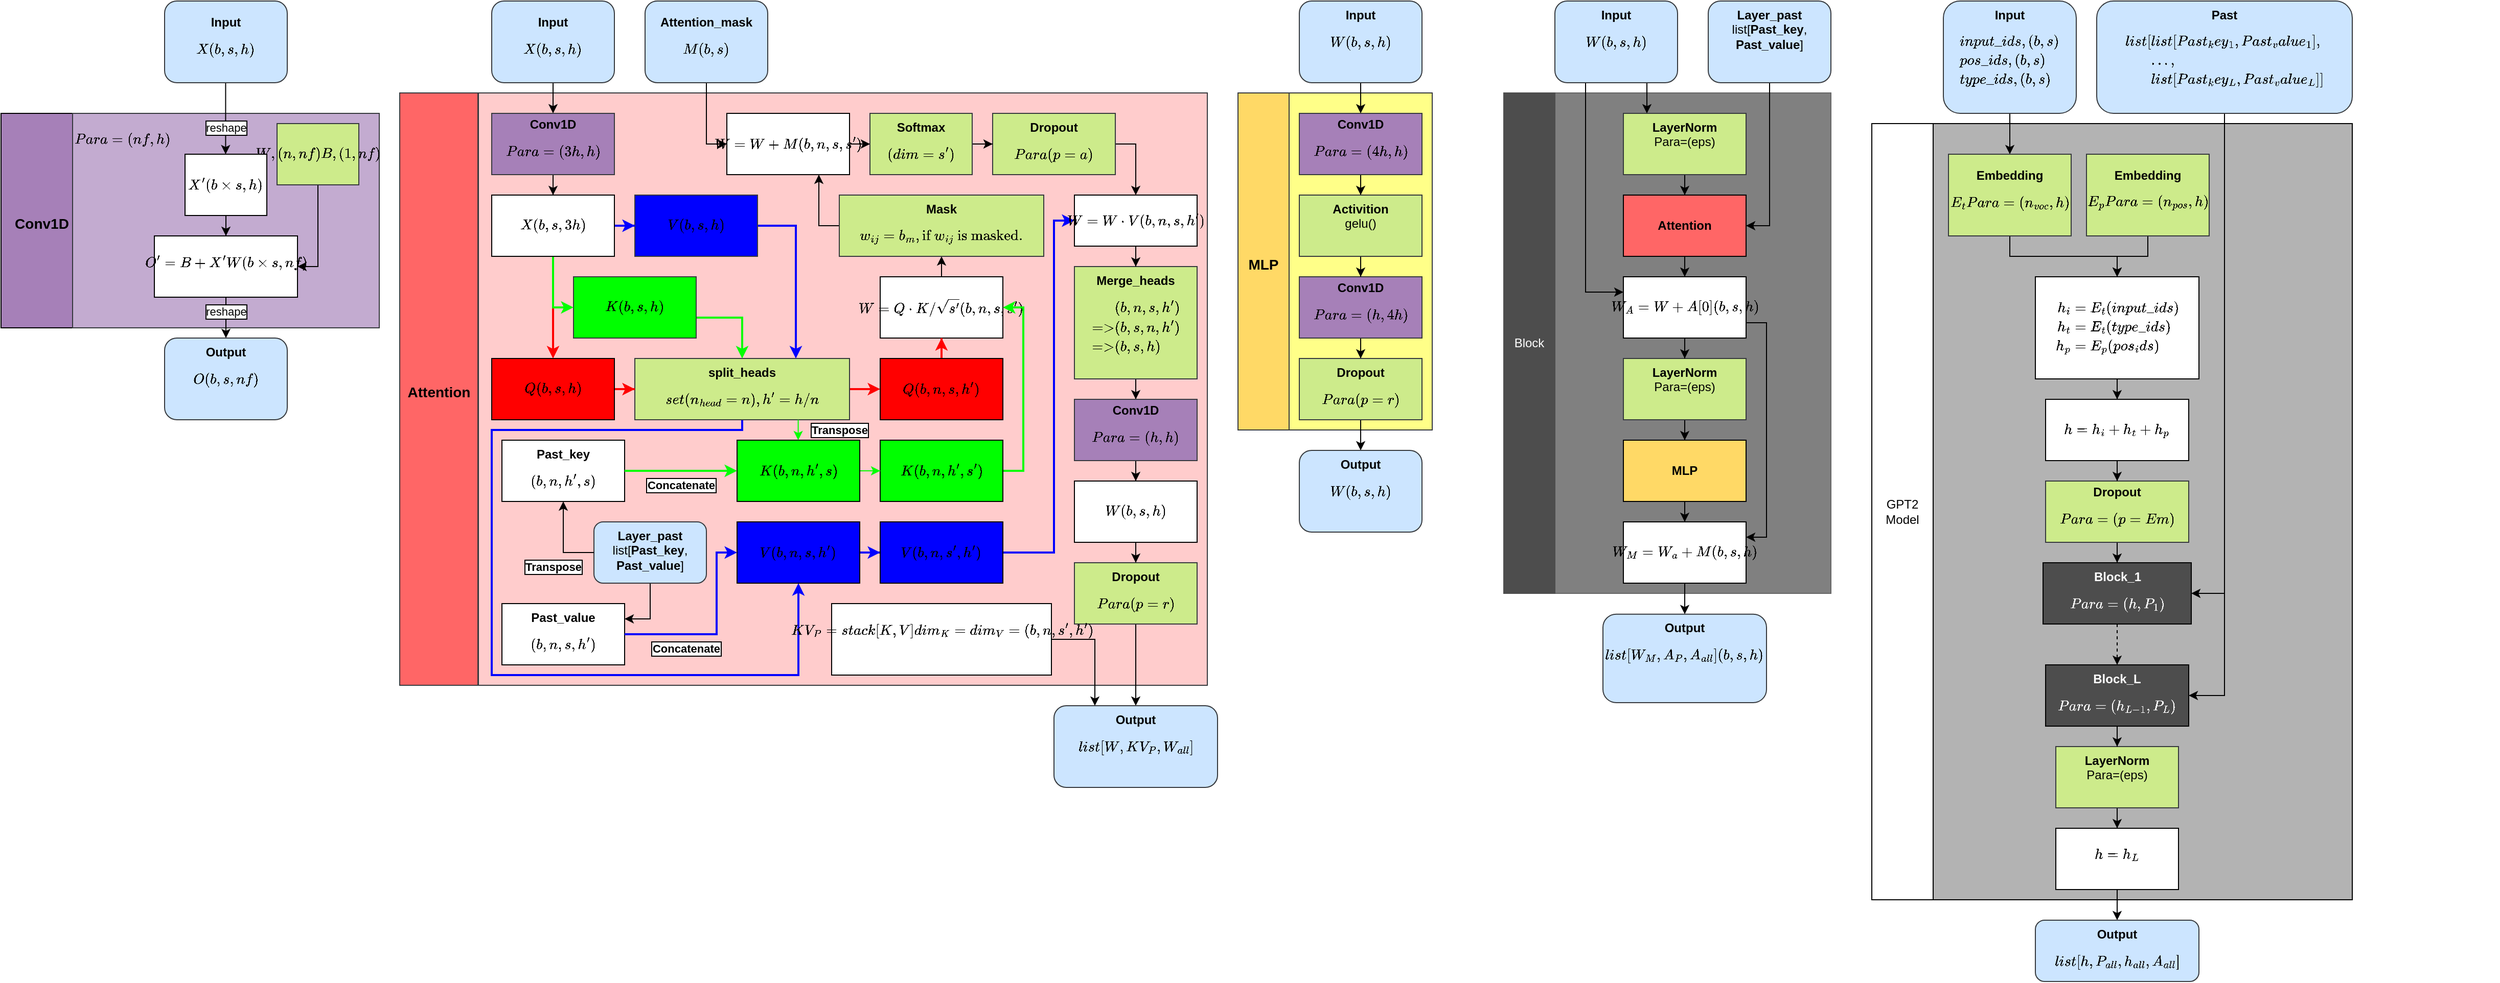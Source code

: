<mxfile version="13.6.10" type="github">
  <diagram id="C5RBs43oDa-KdzZeNtuy" name="Page-1">
    <mxGraphModel dx="3597" dy="1191" grid="1" gridSize="10" guides="1" tooltips="1" connect="1" arrows="1" fold="1" page="1" pageScale="1" pageWidth="827" pageHeight="1169" math="1" shadow="0">
      <root>
        <mxCell id="WIyWlLk6GJQsqaUBKTNV-0" />
        <mxCell id="WIyWlLk6GJQsqaUBKTNV-1" parent="WIyWlLk6GJQsqaUBKTNV-0" />
        <mxCell id="n5Jo3k3ETbCejkCGsoSq-12" value="" style="rounded=0;whiteSpace=wrap;html=1;strokeColor=#666666;fontColor=#333333;fillColor=#808080;" vertex="1" parent="WIyWlLk6GJQsqaUBKTNV-1">
          <mxGeometry x="640" y="90" width="270" height="490" as="geometry" />
        </mxCell>
        <mxCell id="n5Jo3k3ETbCejkCGsoSq-61" value="" style="rounded=0;whiteSpace=wrap;html=1;align=center;fillColor=#B3B3B3;" vertex="1" parent="WIyWlLk6GJQsqaUBKTNV-1">
          <mxGeometry x="1010" y="120" width="410" height="760" as="geometry" />
        </mxCell>
        <mxCell id="x2ymJ1Ol39CF1-NWirku-25" value="" style="rounded=0;whiteSpace=wrap;html=1;strokeColor=#36393d;strokeWidth=1;fillColor=#ffff88;fontSize=20;align=left;" parent="WIyWlLk6GJQsqaUBKTNV-1" vertex="1">
          <mxGeometry x="380" y="90" width="140" height="330" as="geometry" />
        </mxCell>
        <mxCell id="x2ymJ1Ol39CF1-NWirku-10" value="&lt;b&gt;&lt;font style=&quot;font-size: 14px&quot;&gt;Attention&lt;/font&gt;&lt;/b&gt;" style="rounded=0;whiteSpace=wrap;html=1;strokeColor=#36393d;fontSize=20;align=center;horizontal=1;fillColor=#FF6666;" parent="WIyWlLk6GJQsqaUBKTNV-1" vertex="1">
          <mxGeometry x="-490" y="90" width="76.5" height="580" as="geometry" />
        </mxCell>
        <mxCell id="x2ymJ1Ol39CF1-NWirku-8" value="&lt;font style=&quot;font-size: 14px&quot;&gt;&lt;b&gt;Conv1D&lt;/b&gt;&lt;/font&gt;" style="rounded=0;whiteSpace=wrap;html=1;fillColor=#A680B8;align=center;fontSize=20;verticalAlign=middle;" parent="WIyWlLk6GJQsqaUBKTNV-1" vertex="1">
          <mxGeometry x="-880" y="110" width="80" height="210" as="geometry" />
        </mxCell>
        <mxCell id="x2ymJ1Ol39CF1-NWirku-5" value="" style="rounded=0;whiteSpace=wrap;html=1;fillColor=#ffcccc;strokeColor=#36393d;" parent="WIyWlLk6GJQsqaUBKTNV-1" vertex="1">
          <mxGeometry x="-413" y="90" width="713" height="580" as="geometry" />
        </mxCell>
        <mxCell id="5BxzUbeMujvAWOUuop8R-0" value="&lt;font style=&quot;font-size: 12px&quot;&gt;$$Para=(nf, h)$$&lt;/font&gt;" style="rounded=0;whiteSpace=wrap;html=1;strokeColor=#36393d;align=left;verticalAlign=top;fillColor=#C3ABD0;" parent="WIyWlLk6GJQsqaUBKTNV-1" vertex="1">
          <mxGeometry x="-810" y="110" width="300" height="210" as="geometry" />
        </mxCell>
        <mxCell id="d6zdg5Zss90YRGik0xC2-115" style="edgeStyle=orthogonalEdgeStyle;rounded=0;orthogonalLoop=1;jettySize=auto;html=1;entryX=1;entryY=0.5;entryDx=0;entryDy=0;startArrow=none;startFill=0;strokeColor=#000000;" parent="WIyWlLk6GJQsqaUBKTNV-1" source="5BxzUbeMujvAWOUuop8R-1" target="5BxzUbeMujvAWOUuop8R-6" edge="1">
          <mxGeometry relative="1" as="geometry" />
        </mxCell>
        <mxCell id="5BxzUbeMujvAWOUuop8R-1" value="$$W,(n, nf)\\B,(1,nf)$$" style="rounded=0;whiteSpace=wrap;html=1;fillColor=#cdeb8b;strokeColor=#36393d;verticalAlign=middle;" parent="WIyWlLk6GJQsqaUBKTNV-1" vertex="1">
          <mxGeometry x="-610" y="120" width="80" height="60" as="geometry" />
        </mxCell>
        <mxCell id="5BxzUbeMujvAWOUuop8R-6" value="$$O&#39;=B+X&#39;W\\(b \times s,nf)$$" style="rounded=0;whiteSpace=wrap;html=1;verticalAlign=top;" parent="WIyWlLk6GJQsqaUBKTNV-1" vertex="1">
          <mxGeometry x="-730" y="230" width="140" height="60" as="geometry" />
        </mxCell>
        <mxCell id="5BxzUbeMujvAWOUuop8R-44" value="" style="endArrow=classic;html=1;exitX=0.5;exitY=1;exitDx=0;exitDy=0;entryX=0.5;entryY=0;entryDx=0;entryDy=0;edgeStyle=orthogonalEdgeStyle;verticalAlign=top;" parent="WIyWlLk6GJQsqaUBKTNV-1" edge="1">
          <mxGeometry relative="1" as="geometry">
            <mxPoint x="-660.29" y="70" as="sourcePoint" />
            <mxPoint x="-660.29" y="150" as="targetPoint" />
            <Array as="points">
              <mxPoint x="-660" y="70" />
            </Array>
          </mxGeometry>
        </mxCell>
        <mxCell id="5BxzUbeMujvAWOUuop8R-45" value="reshape" style="edgeLabel;resizable=0;html=1;align=center;verticalAlign=top;labelBorderColor=#000000;" parent="5BxzUbeMujvAWOUuop8R-44" connectable="0" vertex="1">
          <mxGeometry relative="1" as="geometry">
            <mxPoint x="0.29" as="offset" />
          </mxGeometry>
        </mxCell>
        <mxCell id="5BxzUbeMujvAWOUuop8R-49" value="&lt;b&gt;Output&lt;/b&gt;$$O\\(b,s,nf)$$" style="rounded=1;whiteSpace=wrap;html=1;shadow=0;glass=0;labelBackgroundColor=none;sketch=0;fillColor=#cce5ff;strokeColor=#36393d;verticalAlign=top;" parent="WIyWlLk6GJQsqaUBKTNV-1" vertex="1">
          <mxGeometry x="-720" y="330" width="120" height="80" as="geometry" />
        </mxCell>
        <mxCell id="5BxzUbeMujvAWOUuop8R-50" value="" style="endArrow=classic;html=1;exitX=0.5;exitY=1;exitDx=0;exitDy=0;entryX=0.5;entryY=0;entryDx=0;entryDy=0;verticalAlign=top;" parent="WIyWlLk6GJQsqaUBKTNV-1" source="5BxzUbeMujvAWOUuop8R-6" target="5BxzUbeMujvAWOUuop8R-49" edge="1">
          <mxGeometry relative="1" as="geometry">
            <mxPoint x="-780" y="220" as="sourcePoint" />
            <mxPoint x="-780" y="280" as="targetPoint" />
          </mxGeometry>
        </mxCell>
        <mxCell id="5BxzUbeMujvAWOUuop8R-51" value="reshape" style="edgeLabel;resizable=0;html=1;align=center;verticalAlign=top;labelBorderColor=#000000;" parent="5BxzUbeMujvAWOUuop8R-50" connectable="0" vertex="1">
          <mxGeometry relative="1" as="geometry">
            <mxPoint y="-20.29" as="offset" />
          </mxGeometry>
        </mxCell>
        <mxCell id="d6zdg5Zss90YRGik0xC2-114" value="" style="edgeStyle=orthogonalEdgeStyle;rounded=0;orthogonalLoop=1;jettySize=auto;html=1;startArrow=none;startFill=0;strokeColor=#000000;" parent="WIyWlLk6GJQsqaUBKTNV-1" source="5BxzUbeMujvAWOUuop8R-4" target="5BxzUbeMujvAWOUuop8R-6" edge="1">
          <mxGeometry relative="1" as="geometry" />
        </mxCell>
        <mxCell id="5BxzUbeMujvAWOUuop8R-4" value="$$X&#39;\\(b\times s,h)$$" style="rounded=0;whiteSpace=wrap;html=1;glass=0;shadow=0;sketch=0;verticalAlign=middle;" parent="WIyWlLk6GJQsqaUBKTNV-1" vertex="1">
          <mxGeometry x="-700" y="150" width="80" height="60" as="geometry" />
        </mxCell>
        <mxCell id="d6zdg5Zss90YRGik0xC2-104" value="" style="edgeStyle=orthogonalEdgeStyle;rounded=0;orthogonalLoop=1;jettySize=auto;html=1;startArrow=none;startFill=0;strokeColor=#000000;" parent="WIyWlLk6GJQsqaUBKTNV-1" source="7JXXCMrdwitXyQzOqRTU-0" target="d6zdg5Zss90YRGik0xC2-102" edge="1">
          <mxGeometry relative="1" as="geometry" />
        </mxCell>
        <mxCell id="7JXXCMrdwitXyQzOqRTU-0" value="&lt;div style=&quot;&quot;&gt;&lt;b&gt;Conv1D&lt;/b&gt;&lt;/div&gt;&lt;div style=&quot;&quot;&gt;$$Para=(3h,h)$$&lt;/div&gt;" style="rounded=0;whiteSpace=wrap;html=1;shadow=0;glass=0;labelBackgroundColor=none;sketch=0;align=center;verticalAlign=middle;strokeColor=#36393d;fillColor=#A680B8;" parent="WIyWlLk6GJQsqaUBKTNV-1" vertex="1">
          <mxGeometry x="-400" y="110" width="120" height="60" as="geometry" />
        </mxCell>
        <mxCell id="d6zdg5Zss90YRGik0xC2-108" value="" style="edgeStyle=orthogonalEdgeStyle;rounded=0;orthogonalLoop=1;jettySize=auto;html=1;startArrow=none;startFill=0;strokeColor=#000000;exitX=1;exitY=0.5;exitDx=0;exitDy=0;" parent="WIyWlLk6GJQsqaUBKTNV-1" source="7JXXCMrdwitXyQzOqRTU-2" target="7JXXCMrdwitXyQzOqRTU-67" edge="1">
          <mxGeometry relative="1" as="geometry" />
        </mxCell>
        <mxCell id="7JXXCMrdwitXyQzOqRTU-2" value="&lt;b&gt;Dropout&lt;/b&gt;&lt;br&gt;$$Para(p=a)$$" style="rounded=0;whiteSpace=wrap;html=1;shadow=0;glass=0;labelBackgroundColor=none;sketch=0;align=center;verticalAlign=top;strokeColor=#36393d;fillColor=#cdeb8b;" parent="WIyWlLk6GJQsqaUBKTNV-1" vertex="1">
          <mxGeometry x="90" y="110" width="120" height="60" as="geometry" />
        </mxCell>
        <mxCell id="d6zdg5Zss90YRGik0xC2-34" style="edgeStyle=orthogonalEdgeStyle;rounded=0;orthogonalLoop=1;jettySize=auto;html=1;entryX=0;entryY=0.5;entryDx=0;entryDy=0;strokeColor=#FF0000;strokeWidth=2;" parent="WIyWlLk6GJQsqaUBKTNV-1" source="7JXXCMrdwitXyQzOqRTU-4" target="7JXXCMrdwitXyQzOqRTU-52" edge="1">
          <mxGeometry relative="1" as="geometry" />
        </mxCell>
        <mxCell id="d6zdg5Zss90YRGik0xC2-56" style="edgeStyle=orthogonalEdgeStyle;rounded=0;orthogonalLoop=1;jettySize=auto;html=1;entryX=0.5;entryY=1;entryDx=0;entryDy=0;strokeColor=#0000FF;strokeWidth=2;" parent="WIyWlLk6GJQsqaUBKTNV-1" source="7JXXCMrdwitXyQzOqRTU-4" target="7JXXCMrdwitXyQzOqRTU-55" edge="1">
          <mxGeometry relative="1" as="geometry">
            <mxPoint x="-160" y="550" as="targetPoint" />
            <Array as="points">
              <mxPoint x="-155" y="420" />
              <mxPoint x="-400" y="420" />
              <mxPoint x="-400" y="660" />
              <mxPoint x="-100" y="660" />
            </Array>
          </mxGeometry>
        </mxCell>
        <mxCell id="7JXXCMrdwitXyQzOqRTU-4" value="&lt;b&gt;split_heads&lt;/b&gt;$$set(n_{head}=n),&lt;br&gt;h&#39; = h/n$$" style="rounded=0;whiteSpace=wrap;html=1;shadow=0;glass=0;labelBackgroundColor=none;sketch=0;align=center;verticalAlign=top;horizontal=1;strokeColor=#36393d;fillColor=#cdeb8b;" parent="WIyWlLk6GJQsqaUBKTNV-1" vertex="1">
          <mxGeometry x="-260" y="350" width="210" height="60" as="geometry" />
        </mxCell>
        <mxCell id="d6zdg5Zss90YRGik0xC2-94" value="" style="edgeStyle=orthogonalEdgeStyle;rounded=0;orthogonalLoop=1;jettySize=auto;html=1;strokeColor=#000000;" parent="WIyWlLk6GJQsqaUBKTNV-1" source="7JXXCMrdwitXyQzOqRTU-8" target="7JXXCMrdwitXyQzOqRTU-60" edge="1">
          <mxGeometry relative="1" as="geometry" />
        </mxCell>
        <mxCell id="7JXXCMrdwitXyQzOqRTU-8" value="&lt;b&gt;Merge_heads&lt;br&gt;&lt;/b&gt;$$\begin{split}&amp;amp;(b,n,s,h&#39;)\\=&amp;gt;&amp;amp;&lt;br&gt;(b,s,n,h&#39;)\\\textrm{=&amp;gt;}&amp;amp;&lt;br&gt;(b,s,h)\end{split}$$" style="rounded=0;whiteSpace=wrap;html=1;shadow=0;glass=0;labelBackgroundColor=none;sketch=0;align=center;verticalAlign=top;strokeColor=#36393d;fillColor=#cdeb8b;" parent="WIyWlLk6GJQsqaUBKTNV-1" vertex="1">
          <mxGeometry x="170" y="260" width="120" height="110" as="geometry" />
        </mxCell>
        <mxCell id="d6zdg5Zss90YRGik0xC2-38" value="" style="edgeStyle=orthogonalEdgeStyle;rounded=0;orthogonalLoop=1;jettySize=auto;html=1;" parent="WIyWlLk6GJQsqaUBKTNV-1" source="7JXXCMrdwitXyQzOqRTU-10" target="7JXXCMrdwitXyQzOqRTU-0" edge="1">
          <mxGeometry relative="1" as="geometry" />
        </mxCell>
        <mxCell id="7JXXCMrdwitXyQzOqRTU-10" value="&lt;b&gt;Input&lt;/b&gt; $$X\\(b, s, h)&lt;br&gt;$$" style="rounded=1;whiteSpace=wrap;html=1;labelBackgroundColor=none;strokeColor=#36393d;verticalAlign=middle;spacing=2;fillColor=#cce5ff;" parent="WIyWlLk6GJQsqaUBKTNV-1" vertex="1">
          <mxGeometry x="-400" width="120" height="80" as="geometry" />
        </mxCell>
        <mxCell id="d6zdg5Zss90YRGik0xC2-42" style="edgeStyle=orthogonalEdgeStyle;rounded=0;orthogonalLoop=1;jettySize=auto;html=1;entryX=0.5;entryY=0;entryDx=0;entryDy=0;strokeColor=#FF0000;strokeWidth=2;" parent="WIyWlLk6GJQsqaUBKTNV-1" target="7JXXCMrdwitXyQzOqRTU-14" edge="1">
          <mxGeometry relative="1" as="geometry">
            <mxPoint x="-340" y="250" as="sourcePoint" />
            <Array as="points">
              <mxPoint x="-340" y="320" />
              <mxPoint x="-340" y="320" />
            </Array>
          </mxGeometry>
        </mxCell>
        <mxCell id="d6zdg5Zss90YRGik0xC2-43" value="" style="edgeStyle=orthogonalEdgeStyle;rounded=0;orthogonalLoop=1;jettySize=auto;html=1;strokeColor=#FF0000;strokeWidth=2;" parent="WIyWlLk6GJQsqaUBKTNV-1" source="7JXXCMrdwitXyQzOqRTU-14" target="7JXXCMrdwitXyQzOqRTU-4" edge="1">
          <mxGeometry relative="1" as="geometry" />
        </mxCell>
        <mxCell id="7JXXCMrdwitXyQzOqRTU-14" value="$$Q\\(b,s,h)$$" style="rounded=0;whiteSpace=wrap;html=1;glass=0;shadow=0;sketch=0;verticalAlign=middle;fillColor=#FF0000;" parent="WIyWlLk6GJQsqaUBKTNV-1" vertex="1">
          <mxGeometry x="-400" y="350" width="120" height="60" as="geometry" />
        </mxCell>
        <mxCell id="d6zdg5Zss90YRGik0xC2-64" style="edgeStyle=orthogonalEdgeStyle;rounded=0;orthogonalLoop=1;jettySize=auto;html=1;entryX=1;entryY=0.25;entryDx=0;entryDy=0;strokeColor=#000000;" parent="WIyWlLk6GJQsqaUBKTNV-1" source="7JXXCMrdwitXyQzOqRTU-26" target="7JXXCMrdwitXyQzOqRTU-57" edge="1">
          <mxGeometry relative="1" as="geometry" />
        </mxCell>
        <mxCell id="7JXXCMrdwitXyQzOqRTU-26" value="&lt;b&gt;Layer_past&lt;/b&gt;&lt;br&gt;list[&lt;b&gt;Past_key&lt;/b&gt;,&lt;br&gt;&lt;b&gt;Past_value&lt;/b&gt;]" style="rounded=1;whiteSpace=wrap;html=1;shadow=0;glass=0;labelBackgroundColor=none;sketch=0;align=center;fillColor=#cce5ff;strokeColor=#36393d;verticalAlign=top;" parent="WIyWlLk6GJQsqaUBKTNV-1" vertex="1">
          <mxGeometry x="-300" y="510" width="110" height="60" as="geometry" />
        </mxCell>
        <mxCell id="7JXXCMrdwitXyQzOqRTU-28" value="&lt;b&gt;Past_key&lt;/b&gt;&lt;br&gt;$$(b,n,h&#39;,s)$$&lt;br&gt;&lt;b&gt;&lt;br&gt;&lt;/b&gt;" style="rounded=0;whiteSpace=wrap;html=1;glass=0;shadow=0;sketch=0;verticalAlign=top;" parent="WIyWlLk6GJQsqaUBKTNV-1" vertex="1">
          <mxGeometry x="-390" y="430" width="120" height="60" as="geometry" />
        </mxCell>
        <mxCell id="d6zdg5Zss90YRGik0xC2-107" value="" style="edgeStyle=orthogonalEdgeStyle;rounded=0;orthogonalLoop=1;jettySize=auto;html=1;startArrow=none;startFill=0;" parent="WIyWlLk6GJQsqaUBKTNV-1" source="7JXXCMrdwitXyQzOqRTU-46" target="7JXXCMrdwitXyQzOqRTU-61" edge="1">
          <mxGeometry relative="1" as="geometry">
            <Array as="points">
              <mxPoint x="40" y="260" />
              <mxPoint x="40" y="260" />
            </Array>
          </mxGeometry>
        </mxCell>
        <mxCell id="7JXXCMrdwitXyQzOqRTU-46" value="$$W=Q\cdot K/\sqrt{s&#39;}\\(b,n,s,s&#39;)$$" style="rounded=0;whiteSpace=wrap;html=1;shadow=0;glass=0;labelBackgroundColor=none;sketch=0;align=center;verticalAlign=middle;" parent="WIyWlLk6GJQsqaUBKTNV-1" vertex="1">
          <mxGeometry x="-20" y="270" width="120" height="60" as="geometry" />
        </mxCell>
        <mxCell id="7JXXCMrdwitXyQzOqRTU-49" style="edgeStyle=none;rounded=1;orthogonalLoop=1;jettySize=auto;html=1;exitX=0.5;exitY=1;exitDx=0;exitDy=0;verticalAlign=top;" parent="WIyWlLk6GJQsqaUBKTNV-1" source="7JXXCMrdwitXyQzOqRTU-0" target="7JXXCMrdwitXyQzOqRTU-0" edge="1">
          <mxGeometry relative="1" as="geometry" />
        </mxCell>
        <mxCell id="d6zdg5Zss90YRGik0xC2-46" style="edgeStyle=orthogonalEdgeStyle;rounded=0;orthogonalLoop=1;jettySize=auto;html=1;entryX=0.5;entryY=0;entryDx=0;entryDy=0;strokeColor=#00FF00;strokeWidth=2;" parent="WIyWlLk6GJQsqaUBKTNV-1" source="7JXXCMrdwitXyQzOqRTU-50" target="7JXXCMrdwitXyQzOqRTU-4" edge="1">
          <mxGeometry relative="1" as="geometry">
            <mxPoint x="-130" y="310" as="targetPoint" />
            <Array as="points">
              <mxPoint x="-155" y="310" />
            </Array>
          </mxGeometry>
        </mxCell>
        <mxCell id="7JXXCMrdwitXyQzOqRTU-50" value="$$K\\(b,s,h)$$" style="rounded=0;whiteSpace=wrap;html=1;glass=0;shadow=0;sketch=0;verticalAlign=middle;strokeColor=#36393d;fillColor=#00FF00;" parent="WIyWlLk6GJQsqaUBKTNV-1" vertex="1">
          <mxGeometry x="-320" y="270" width="120" height="60" as="geometry" />
        </mxCell>
        <mxCell id="d6zdg5Zss90YRGik0xC2-45" style="edgeStyle=orthogonalEdgeStyle;rounded=0;orthogonalLoop=1;jettySize=auto;html=1;startArrow=none;startFill=0;entryX=0.75;entryY=0;entryDx=0;entryDy=0;strokeColor=#0000FF;strokeWidth=2;" parent="WIyWlLk6GJQsqaUBKTNV-1" source="7JXXCMrdwitXyQzOqRTU-51" target="7JXXCMrdwitXyQzOqRTU-4" edge="1">
          <mxGeometry relative="1" as="geometry">
            <mxPoint x="-110" y="300" as="targetPoint" />
            <Array as="points">
              <mxPoint x="-102" y="220" />
            </Array>
          </mxGeometry>
        </mxCell>
        <mxCell id="7JXXCMrdwitXyQzOqRTU-51" value="$$V\\(b, s, h)$$" style="rounded=0;whiteSpace=wrap;html=1;glass=0;shadow=0;sketch=0;verticalAlign=middle;strokeColor=#36393d;fillColor=#0000FF;" parent="WIyWlLk6GJQsqaUBKTNV-1" vertex="1">
          <mxGeometry x="-260" y="190" width="120" height="60" as="geometry" />
        </mxCell>
        <mxCell id="d6zdg5Zss90YRGik0xC2-81" value="" style="edgeStyle=orthogonalEdgeStyle;rounded=0;orthogonalLoop=1;jettySize=auto;html=1;strokeColor=#FF0000;strokeWidth=2;" parent="WIyWlLk6GJQsqaUBKTNV-1" source="7JXXCMrdwitXyQzOqRTU-52" target="7JXXCMrdwitXyQzOqRTU-46" edge="1">
          <mxGeometry relative="1" as="geometry" />
        </mxCell>
        <mxCell id="7JXXCMrdwitXyQzOqRTU-52" value="$$Q\\(b,n, s,h&#39;)$$" style="rounded=0;whiteSpace=wrap;html=1;glass=0;shadow=0;sketch=0;verticalAlign=middle;fillColor=#FF0000;" parent="WIyWlLk6GJQsqaUBKTNV-1" vertex="1">
          <mxGeometry x="-20" y="350" width="120" height="60" as="geometry" />
        </mxCell>
        <mxCell id="d6zdg5Zss90YRGik0xC2-89" value="" style="edgeStyle=orthogonalEdgeStyle;rounded=0;orthogonalLoop=1;jettySize=auto;html=1;strokeColor=#0000FF;strokeWidth=2;" parent="WIyWlLk6GJQsqaUBKTNV-1" source="7JXXCMrdwitXyQzOqRTU-55" target="7JXXCMrdwitXyQzOqRTU-59" edge="1">
          <mxGeometry relative="1" as="geometry" />
        </mxCell>
        <mxCell id="7JXXCMrdwitXyQzOqRTU-55" value="$$V\\(b,n,s,h&#39;)$$" style="rounded=0;whiteSpace=wrap;html=1;glass=0;shadow=0;sketch=0;verticalAlign=middle;fillColor=#0000FF;" parent="WIyWlLk6GJQsqaUBKTNV-1" vertex="1">
          <mxGeometry x="-160" y="510" width="120" height="60" as="geometry" />
        </mxCell>
        <mxCell id="7JXXCMrdwitXyQzOqRTU-57" value="&lt;b&gt;Past_value&lt;/b&gt;&lt;br&gt;$$(b,n,s,h&#39;)$$&lt;br&gt;&lt;b&gt;&lt;br&gt;&lt;/b&gt;" style="rounded=0;whiteSpace=wrap;html=1;glass=0;shadow=0;sketch=0;verticalAlign=top;" parent="WIyWlLk6GJQsqaUBKTNV-1" vertex="1">
          <mxGeometry x="-390" y="590" width="120" height="60" as="geometry" />
        </mxCell>
        <mxCell id="d6zdg5Zss90YRGik0xC2-88" style="edgeStyle=orthogonalEdgeStyle;rounded=0;orthogonalLoop=1;jettySize=auto;html=1;exitX=1;exitY=0.5;exitDx=0;exitDy=0;entryX=1;entryY=0.5;entryDx=0;entryDy=0;strokeColor=#00FF00;strokeWidth=2;" parent="WIyWlLk6GJQsqaUBKTNV-1" source="7JXXCMrdwitXyQzOqRTU-58" target="7JXXCMrdwitXyQzOqRTU-46" edge="1">
          <mxGeometry relative="1" as="geometry">
            <Array as="points">
              <mxPoint x="120" y="460" />
              <mxPoint x="120" y="300" />
            </Array>
          </mxGeometry>
        </mxCell>
        <mxCell id="7JXXCMrdwitXyQzOqRTU-58" value="$$K\\(b,n, h&#39;,s&#39;)$$" style="rounded=0;whiteSpace=wrap;html=1;glass=0;shadow=0;sketch=0;verticalAlign=middle;fillColor=#00FF00;" parent="WIyWlLk6GJQsqaUBKTNV-1" vertex="1">
          <mxGeometry x="-20" y="430" width="120" height="60" as="geometry" />
        </mxCell>
        <mxCell id="d6zdg5Zss90YRGik0xC2-90" style="edgeStyle=orthogonalEdgeStyle;rounded=0;orthogonalLoop=1;jettySize=auto;html=1;exitX=1;exitY=0.5;exitDx=0;exitDy=0;entryX=0;entryY=0.5;entryDx=0;entryDy=0;strokeColor=#0000FF;strokeWidth=2;" parent="WIyWlLk6GJQsqaUBKTNV-1" source="7JXXCMrdwitXyQzOqRTU-59" target="7JXXCMrdwitXyQzOqRTU-67" edge="1">
          <mxGeometry relative="1" as="geometry">
            <Array as="points">
              <mxPoint x="150" y="540" />
              <mxPoint x="150" y="215" />
            </Array>
          </mxGeometry>
        </mxCell>
        <mxCell id="7JXXCMrdwitXyQzOqRTU-59" value="$$V\\&lt;br&gt;(b,n,s&#39;,h&#39;)$$" style="rounded=0;whiteSpace=wrap;html=1;glass=0;shadow=0;sketch=0;verticalAlign=middle;fillColor=#0000FF;" parent="WIyWlLk6GJQsqaUBKTNV-1" vertex="1">
          <mxGeometry x="-20" y="510" width="120" height="60" as="geometry" />
        </mxCell>
        <mxCell id="d6zdg5Zss90YRGik0xC2-95" value="" style="edgeStyle=orthogonalEdgeStyle;rounded=0;orthogonalLoop=1;jettySize=auto;html=1;strokeColor=#000000;" parent="WIyWlLk6GJQsqaUBKTNV-1" source="7JXXCMrdwitXyQzOqRTU-60" target="7JXXCMrdwitXyQzOqRTU-72" edge="1">
          <mxGeometry relative="1" as="geometry" />
        </mxCell>
        <mxCell id="7JXXCMrdwitXyQzOqRTU-60" value="&lt;b&gt;Conv1D&lt;/b&gt;$$Para=(h,h)$$" style="rounded=0;whiteSpace=wrap;html=1;shadow=0;glass=0;labelBackgroundColor=none;sketch=0;align=center;verticalAlign=middle;strokeColor=#36393d;fillColor=#A680B8;" parent="WIyWlLk6GJQsqaUBKTNV-1" vertex="1">
          <mxGeometry x="170" y="390" width="120" height="60" as="geometry" />
        </mxCell>
        <mxCell id="d6zdg5Zss90YRGik0xC2-77" style="edgeStyle=orthogonalEdgeStyle;rounded=0;orthogonalLoop=1;jettySize=auto;html=1;exitX=0;exitY=0.5;exitDx=0;exitDy=0;entryX=0.75;entryY=1;entryDx=0;entryDy=0;strokeColor=#000000;" parent="WIyWlLk6GJQsqaUBKTNV-1" source="7JXXCMrdwitXyQzOqRTU-61" target="7JXXCMrdwitXyQzOqRTU-63" edge="1">
          <mxGeometry relative="1" as="geometry">
            <Array as="points">
              <mxPoint x="-80" y="220" />
            </Array>
          </mxGeometry>
        </mxCell>
        <mxCell id="7JXXCMrdwitXyQzOqRTU-61" value="&lt;b&gt;Mask&lt;/b&gt;$$w_{ij}=b_m, \textrm{if}\&amp;nbsp; w_{ij}\textrm{&lt;br&gt;is masked.}$$" style="rounded=0;whiteSpace=wrap;html=1;shadow=0;glass=0;labelBackgroundColor=none;sketch=0;align=center;verticalAlign=top;strokeColor=#36393d;fillColor=#cdeb8b;" parent="WIyWlLk6GJQsqaUBKTNV-1" vertex="1">
          <mxGeometry x="-60" y="190" width="200" height="60" as="geometry" />
        </mxCell>
        <mxCell id="7JXXCMrdwitXyQzOqRTU-62" style="edgeStyle=none;rounded=1;orthogonalLoop=1;jettySize=auto;html=1;exitX=0.75;exitY=0;exitDx=0;exitDy=0;" parent="WIyWlLk6GJQsqaUBKTNV-1" source="7JXXCMrdwitXyQzOqRTU-58" target="7JXXCMrdwitXyQzOqRTU-58" edge="1">
          <mxGeometry relative="1" as="geometry" />
        </mxCell>
        <mxCell id="d6zdg5Zss90YRGik0xC2-83" style="edgeStyle=orthogonalEdgeStyle;rounded=0;orthogonalLoop=1;jettySize=auto;html=1;entryX=0;entryY=0.5;entryDx=0;entryDy=0;strokeColor=#000000;" parent="WIyWlLk6GJQsqaUBKTNV-1" source="7JXXCMrdwitXyQzOqRTU-63" target="7JXXCMrdwitXyQzOqRTU-66" edge="1">
          <mxGeometry relative="1" as="geometry" />
        </mxCell>
        <mxCell id="7JXXCMrdwitXyQzOqRTU-63" value="$$W=W+M&lt;br&gt;\\(b,n,s,s&#39;)$$" style="rounded=0;whiteSpace=wrap;html=1;shadow=0;glass=0;labelBackgroundColor=none;sketch=0;align=center;verticalAlign=middle;" parent="WIyWlLk6GJQsqaUBKTNV-1" vertex="1">
          <mxGeometry x="-170" y="110" width="120" height="60" as="geometry" />
        </mxCell>
        <mxCell id="d6zdg5Zss90YRGik0xC2-76" style="edgeStyle=orthogonalEdgeStyle;rounded=0;orthogonalLoop=1;jettySize=auto;html=1;entryX=0;entryY=0.5;entryDx=0;entryDy=0;strokeColor=#000000;" parent="WIyWlLk6GJQsqaUBKTNV-1" source="7JXXCMrdwitXyQzOqRTU-64" target="7JXXCMrdwitXyQzOqRTU-63" edge="1">
          <mxGeometry relative="1" as="geometry" />
        </mxCell>
        <mxCell id="7JXXCMrdwitXyQzOqRTU-64" value="&lt;b&gt;Attention_mask&lt;br&gt;&lt;/b&gt;$$M\\(b,s)$$" style="rounded=1;whiteSpace=wrap;html=1;shadow=0;glass=0;labelBackgroundColor=none;sketch=0;align=center;strokeColor=#36393d;verticalAlign=middle;fillColor=#cce5ff;" parent="WIyWlLk6GJQsqaUBKTNV-1" vertex="1">
          <mxGeometry x="-250" width="120" height="80" as="geometry" />
        </mxCell>
        <mxCell id="d6zdg5Zss90YRGik0xC2-91" value="" style="edgeStyle=orthogonalEdgeStyle;rounded=0;orthogonalLoop=1;jettySize=auto;html=1;strokeColor=#000000;" parent="WIyWlLk6GJQsqaUBKTNV-1" source="7JXXCMrdwitXyQzOqRTU-66" target="7JXXCMrdwitXyQzOqRTU-2" edge="1">
          <mxGeometry relative="1" as="geometry" />
        </mxCell>
        <mxCell id="7JXXCMrdwitXyQzOqRTU-66" value="&lt;b&gt;Softmax&lt;br&gt;&lt;/b&gt;$$(dim=s&#39;)$$" style="rounded=0;whiteSpace=wrap;html=1;shadow=0;glass=0;labelBackgroundColor=none;sketch=0;align=center;verticalAlign=top;strokeColor=#36393d;fillColor=#cdeb8b;" parent="WIyWlLk6GJQsqaUBKTNV-1" vertex="1">
          <mxGeometry x="-30" y="110" width="100" height="60" as="geometry" />
        </mxCell>
        <mxCell id="d6zdg5Zss90YRGik0xC2-111" value="" style="edgeStyle=orthogonalEdgeStyle;rounded=0;orthogonalLoop=1;jettySize=auto;html=1;startArrow=none;startFill=0;strokeColor=#000000;" parent="WIyWlLk6GJQsqaUBKTNV-1" source="7JXXCMrdwitXyQzOqRTU-67" target="7JXXCMrdwitXyQzOqRTU-8" edge="1">
          <mxGeometry relative="1" as="geometry" />
        </mxCell>
        <mxCell id="7JXXCMrdwitXyQzOqRTU-67" value="$$W=W\cdot V\\(b,n,s,h&#39;)$$" style="rounded=0;whiteSpace=wrap;html=1;shadow=0;glass=0;labelBackgroundColor=none;sketch=0;align=center;verticalAlign=middle;" parent="WIyWlLk6GJQsqaUBKTNV-1" vertex="1">
          <mxGeometry x="170" y="190" width="120" height="50" as="geometry" />
        </mxCell>
        <mxCell id="d6zdg5Zss90YRGik0xC2-96" value="" style="edgeStyle=orthogonalEdgeStyle;rounded=0;orthogonalLoop=1;jettySize=auto;html=1;strokeColor=#000000;" parent="WIyWlLk6GJQsqaUBKTNV-1" source="7JXXCMrdwitXyQzOqRTU-72" target="7JXXCMrdwitXyQzOqRTU-73" edge="1">
          <mxGeometry relative="1" as="geometry" />
        </mxCell>
        <mxCell id="7JXXCMrdwitXyQzOqRTU-72" value="$$W\\(b,s,h)$$" style="rounded=0;whiteSpace=wrap;html=1;shadow=0;glass=0;labelBackgroundColor=none;sketch=0;align=center;verticalAlign=middle;" parent="WIyWlLk6GJQsqaUBKTNV-1" vertex="1">
          <mxGeometry x="170" y="470" width="120" height="60" as="geometry" />
        </mxCell>
        <mxCell id="d6zdg5Zss90YRGik0xC2-97" value="" style="edgeStyle=orthogonalEdgeStyle;rounded=0;orthogonalLoop=1;jettySize=auto;html=1;strokeColor=#000000;" parent="WIyWlLk6GJQsqaUBKTNV-1" source="7JXXCMrdwitXyQzOqRTU-73" target="7JXXCMrdwitXyQzOqRTU-74" edge="1">
          <mxGeometry relative="1" as="geometry" />
        </mxCell>
        <mxCell id="7JXXCMrdwitXyQzOqRTU-73" value="&lt;b&gt;Dropout&lt;/b&gt;&lt;br&gt;$$Para(p=r)$$" style="rounded=0;whiteSpace=wrap;html=1;shadow=0;glass=0;labelBackgroundColor=none;sketch=0;align=center;verticalAlign=top;strokeColor=#36393d;fillColor=#cdeb8b;" parent="WIyWlLk6GJQsqaUBKTNV-1" vertex="1">
          <mxGeometry x="170" y="550" width="120" height="60" as="geometry" />
        </mxCell>
        <mxCell id="7JXXCMrdwitXyQzOqRTU-74" value="&lt;b&gt;Output&lt;/b&gt;&lt;br&gt;$$list[W,KV_P,W_{all}]$$" style="rounded=1;whiteSpace=wrap;html=1;shadow=0;glass=0;labelBackgroundColor=none;sketch=0;align=center;verticalAlign=top;strokeColor=#36393d;fillColor=#cce5ff;" parent="WIyWlLk6GJQsqaUBKTNV-1" vertex="1">
          <mxGeometry x="150" y="690" width="160" height="80" as="geometry" />
        </mxCell>
        <mxCell id="d6zdg5Zss90YRGik0xC2-98" style="edgeStyle=orthogonalEdgeStyle;rounded=0;orthogonalLoop=1;jettySize=auto;html=1;entryX=0.25;entryY=0;entryDx=0;entryDy=0;strokeColor=#000000;" parent="WIyWlLk6GJQsqaUBKTNV-1" source="7JXXCMrdwitXyQzOqRTU-76" target="7JXXCMrdwitXyQzOqRTU-74" edge="1">
          <mxGeometry relative="1" as="geometry">
            <Array as="points">
              <mxPoint x="190" y="625" />
            </Array>
          </mxGeometry>
        </mxCell>
        <mxCell id="7JXXCMrdwitXyQzOqRTU-76" value="$$KV_P=stack[K,V]\\&lt;br&gt;dim_K=dim_V=&lt;br&gt;(b,n,s&#39;,h&#39;)$$" style="rounded=0;whiteSpace=wrap;html=1;glass=0;shadow=0;sketch=0;verticalAlign=top;" parent="WIyWlLk6GJQsqaUBKTNV-1" vertex="1">
          <mxGeometry x="-67.5" y="590" width="215" height="70" as="geometry" />
        </mxCell>
        <mxCell id="d6zdg5Zss90YRGik0xC2-31" style="edgeStyle=orthogonalEdgeStyle;rounded=0;orthogonalLoop=1;jettySize=auto;html=1;entryX=0;entryY=0.5;entryDx=0;entryDy=0;strokeColor=#00FF00;" parent="WIyWlLk6GJQsqaUBKTNV-1" source="7JXXCMrdwitXyQzOqRTU-54" target="7JXXCMrdwitXyQzOqRTU-58" edge="1">
          <mxGeometry relative="1" as="geometry" />
        </mxCell>
        <mxCell id="7JXXCMrdwitXyQzOqRTU-54" value="$$K\\(b,n, h&#39;,s)$$" style="rounded=0;whiteSpace=wrap;html=1;glass=0;shadow=0;sketch=0;verticalAlign=middle;fillColor=#00FF00;" parent="WIyWlLk6GJQsqaUBKTNV-1" vertex="1">
          <mxGeometry x="-160" y="430" width="120" height="60" as="geometry" />
        </mxCell>
        <mxCell id="d6zdg5Zss90YRGik0xC2-26" value="" style="endArrow=classic;html=1;exitX=1;exitY=0.5;exitDx=0;exitDy=0;entryX=0;entryY=0.5;entryDx=0;entryDy=0;strokeWidth=2;strokeColor=#00FF00;" parent="WIyWlLk6GJQsqaUBKTNV-1" source="7JXXCMrdwitXyQzOqRTU-28" target="7JXXCMrdwitXyQzOqRTU-54" edge="1">
          <mxGeometry relative="1" as="geometry">
            <mxPoint x="-263" y="569.5" as="sourcePoint" />
            <mxPoint x="-183" y="570" as="targetPoint" />
          </mxGeometry>
        </mxCell>
        <mxCell id="d6zdg5Zss90YRGik0xC2-27" value="&lt;b&gt;Concatenate&lt;/b&gt;" style="edgeLabel;resizable=0;html=1;align=center;verticalAlign=top;labelBorderColor=#000000;" parent="d6zdg5Zss90YRGik0xC2-26" connectable="0" vertex="1">
          <mxGeometry relative="1" as="geometry" />
        </mxCell>
        <mxCell id="d6zdg5Zss90YRGik0xC2-29" value="" style="endArrow=classic;html=1;exitX=1;exitY=0.5;exitDx=0;exitDy=0;entryX=0;entryY=0.5;entryDx=0;entryDy=0;edgeStyle=orthogonalEdgeStyle;rounded=0;strokeColor=#0000FF;strokeWidth=2;" parent="WIyWlLk6GJQsqaUBKTNV-1" source="7JXXCMrdwitXyQzOqRTU-57" target="7JXXCMrdwitXyQzOqRTU-55" edge="1">
          <mxGeometry relative="1" as="geometry">
            <mxPoint x="-393" y="880" as="sourcePoint" />
            <mxPoint x="-253" y="880" as="targetPoint" />
            <Array as="points">
              <mxPoint x="-180" y="620" />
              <mxPoint x="-180" y="540" />
            </Array>
          </mxGeometry>
        </mxCell>
        <mxCell id="d6zdg5Zss90YRGik0xC2-30" value="&lt;b&gt;Concatenate&lt;/b&gt;" style="edgeLabel;resizable=0;html=1;align=center;verticalAlign=top;labelBorderColor=#000000;" parent="d6zdg5Zss90YRGik0xC2-29" connectable="0" vertex="1">
          <mxGeometry relative="1" as="geometry">
            <mxPoint x="-30.29" y="5.24" as="offset" />
          </mxGeometry>
        </mxCell>
        <mxCell id="d6zdg5Zss90YRGik0xC2-61" value="" style="endArrow=classic;html=1;exitX=0;exitY=0.5;exitDx=0;exitDy=0;edgeStyle=orthogonalEdgeStyle;rounded=0;entryX=0.5;entryY=1;entryDx=0;entryDy=0;" parent="WIyWlLk6GJQsqaUBKTNV-1" source="7JXXCMrdwitXyQzOqRTU-26" target="7JXXCMrdwitXyQzOqRTU-28" edge="1">
          <mxGeometry relative="1" as="geometry">
            <mxPoint x="-463" y="530" as="sourcePoint" />
            <mxPoint x="-380" y="500" as="targetPoint" />
            <Array as="points">
              <mxPoint x="-330" y="540" />
            </Array>
          </mxGeometry>
        </mxCell>
        <mxCell id="d6zdg5Zss90YRGik0xC2-62" value="&lt;b&gt;Transpose&lt;/b&gt;" style="edgeLabel;resizable=0;html=1;align=center;verticalAlign=top;labelBorderColor=#000000;labelPosition=center;verticalLabelPosition=top;" parent="d6zdg5Zss90YRGik0xC2-61" connectable="0" vertex="1">
          <mxGeometry relative="1" as="geometry">
            <mxPoint x="-10" y="10" as="offset" />
          </mxGeometry>
        </mxCell>
        <mxCell id="d6zdg5Zss90YRGik0xC2-99" value="" style="endArrow=classic;html=1;labelBorderColor=none;exitX=0.75;exitY=1;exitDx=0;exitDy=0;strokeColor=#00FF00;" parent="WIyWlLk6GJQsqaUBKTNV-1" edge="1">
          <mxGeometry relative="1" as="geometry">
            <mxPoint x="-100.2" y="410" as="sourcePoint" />
            <mxPoint x="-100.2" y="430" as="targetPoint" />
            <Array as="points" />
          </mxGeometry>
        </mxCell>
        <mxCell id="d6zdg5Zss90YRGik0xC2-100" value="&lt;b&gt;Transpose&lt;/b&gt;" style="edgeLabel;resizable=0;html=1;align=center;verticalAlign=middle;labelBorderColor=#000000;" parent="d6zdg5Zss90YRGik0xC2-99" connectable="0" vertex="1">
          <mxGeometry relative="1" as="geometry">
            <mxPoint x="40.2" y="-0.29" as="offset" />
          </mxGeometry>
        </mxCell>
        <mxCell id="d6zdg5Zss90YRGik0xC2-105" value="" style="edgeStyle=orthogonalEdgeStyle;rounded=0;orthogonalLoop=1;jettySize=auto;html=1;startArrow=none;startFill=0;strokeColor=#0000FF;strokeWidth=2;" parent="WIyWlLk6GJQsqaUBKTNV-1" source="d6zdg5Zss90YRGik0xC2-102" target="7JXXCMrdwitXyQzOqRTU-51" edge="1">
          <mxGeometry relative="1" as="geometry" />
        </mxCell>
        <mxCell id="d6zdg5Zss90YRGik0xC2-106" style="edgeStyle=orthogonalEdgeStyle;rounded=0;orthogonalLoop=1;jettySize=auto;html=1;entryX=0;entryY=0.5;entryDx=0;entryDy=0;startArrow=none;startFill=0;strokeColor=#00FF00;strokeWidth=2;" parent="WIyWlLk6GJQsqaUBKTNV-1" source="d6zdg5Zss90YRGik0xC2-102" target="7JXXCMrdwitXyQzOqRTU-50" edge="1">
          <mxGeometry relative="1" as="geometry">
            <Array as="points">
              <mxPoint x="-340" y="300" />
            </Array>
          </mxGeometry>
        </mxCell>
        <mxCell id="d6zdg5Zss90YRGik0xC2-102" value="$$X\\(b, s,3h)$$" style="rounded=0;whiteSpace=wrap;html=1;glass=0;shadow=0;sketch=0;verticalAlign=middle;" parent="WIyWlLk6GJQsqaUBKTNV-1" vertex="1">
          <mxGeometry x="-400" y="190" width="120" height="60" as="geometry" />
        </mxCell>
        <mxCell id="d6zdg5Zss90YRGik0xC2-112" value="&lt;b&gt;Input&lt;/b&gt; $$X\\(b, s, h)&lt;br&gt;$$" style="rounded=1;whiteSpace=wrap;html=1;labelBackgroundColor=none;fillColor=#cce5ff;verticalAlign=middle;spacing=2;strokeColor=#36393d;" parent="WIyWlLk6GJQsqaUBKTNV-1" vertex="1">
          <mxGeometry x="-720" width="120" height="80" as="geometry" />
        </mxCell>
        <mxCell id="x2ymJ1Ol39CF1-NWirku-21" value="" style="edgeStyle=orthogonalEdgeStyle;rounded=0;orthogonalLoop=1;jettySize=auto;html=1;strokeColor=#000000;strokeWidth=1;fontSize=20;fontColor=#000000;" parent="WIyWlLk6GJQsqaUBKTNV-1" source="x2ymJ1Ol39CF1-NWirku-13" target="x2ymJ1Ol39CF1-NWirku-15" edge="1">
          <mxGeometry relative="1" as="geometry" />
        </mxCell>
        <mxCell id="x2ymJ1Ol39CF1-NWirku-13" value="&lt;div&gt;&lt;b&gt;Conv1D&lt;/b&gt;&lt;/div&gt;&lt;div&gt;$$Para=(h,4h)$$&lt;/div&gt;" style="rounded=0;whiteSpace=wrap;html=1;shadow=0;glass=0;labelBackgroundColor=none;sketch=0;align=center;verticalAlign=middle;strokeColor=#36393d;fillColor=#A680B8;strokeWidth=1;" parent="WIyWlLk6GJQsqaUBKTNV-1" vertex="1">
          <mxGeometry x="390" y="270" width="120" height="60" as="geometry" />
        </mxCell>
        <mxCell id="x2ymJ1Ol39CF1-NWirku-19" value="" style="edgeStyle=orthogonalEdgeStyle;rounded=0;orthogonalLoop=1;jettySize=auto;html=1;strokeColor=#000000;strokeWidth=1;fontSize=20;fontColor=#000000;" parent="WIyWlLk6GJQsqaUBKTNV-1" source="x2ymJ1Ol39CF1-NWirku-14" target="x2ymJ1Ol39CF1-NWirku-16" edge="1">
          <mxGeometry relative="1" as="geometry" />
        </mxCell>
        <mxCell id="x2ymJ1Ol39CF1-NWirku-14" value="&lt;div&gt;&lt;b&gt;Conv1D&lt;/b&gt;&lt;/div&gt;&lt;div&gt;$$Para=(4h,h)$$&lt;/div&gt;" style="rounded=0;whiteSpace=wrap;html=1;shadow=0;glass=0;labelBackgroundColor=none;sketch=0;align=center;verticalAlign=middle;strokeColor=#36393d;fillColor=#A680B8;strokeWidth=1;" parent="WIyWlLk6GJQsqaUBKTNV-1" vertex="1">
          <mxGeometry x="390" y="110" width="120" height="60" as="geometry" />
        </mxCell>
        <mxCell id="x2ymJ1Ol39CF1-NWirku-23" value="" style="edgeStyle=orthogonalEdgeStyle;rounded=0;orthogonalLoop=1;jettySize=auto;html=1;strokeColor=#000000;strokeWidth=1;fontSize=20;fontColor=#000000;" parent="WIyWlLk6GJQsqaUBKTNV-1" source="x2ymJ1Ol39CF1-NWirku-15" target="x2ymJ1Ol39CF1-NWirku-22" edge="1">
          <mxGeometry relative="1" as="geometry" />
        </mxCell>
        <mxCell id="x2ymJ1Ol39CF1-NWirku-15" value="&lt;b&gt;Dropout&lt;/b&gt;&lt;br&gt;$$Para(p=r)$$" style="rounded=0;whiteSpace=wrap;html=1;shadow=0;glass=0;labelBackgroundColor=none;sketch=0;align=center;verticalAlign=top;strokeColor=#36393d;fillColor=#cdeb8b;strokeWidth=1;" parent="WIyWlLk6GJQsqaUBKTNV-1" vertex="1">
          <mxGeometry x="390" y="350" width="120" height="60" as="geometry" />
        </mxCell>
        <mxCell id="x2ymJ1Ol39CF1-NWirku-20" value="" style="edgeStyle=orthogonalEdgeStyle;rounded=0;orthogonalLoop=1;jettySize=auto;html=1;strokeColor=#000000;strokeWidth=1;fontSize=20;fontColor=#000000;" parent="WIyWlLk6GJQsqaUBKTNV-1" source="x2ymJ1Ol39CF1-NWirku-16" target="x2ymJ1Ol39CF1-NWirku-13" edge="1">
          <mxGeometry relative="1" as="geometry" />
        </mxCell>
        <mxCell id="x2ymJ1Ol39CF1-NWirku-16" value="&lt;b&gt;Activition&lt;/b&gt;&lt;br&gt;gelu()" style="rounded=0;whiteSpace=wrap;html=1;shadow=0;glass=0;labelBackgroundColor=none;sketch=0;align=center;verticalAlign=top;strokeColor=#36393d;fillColor=#cdeb8b;strokeWidth=1;" parent="WIyWlLk6GJQsqaUBKTNV-1" vertex="1">
          <mxGeometry x="390" y="190" width="120" height="60" as="geometry" />
        </mxCell>
        <mxCell id="x2ymJ1Ol39CF1-NWirku-18" value="" style="edgeStyle=orthogonalEdgeStyle;rounded=0;orthogonalLoop=1;jettySize=auto;html=1;strokeWidth=1;fontSize=20;fontColor=#000000;" parent="WIyWlLk6GJQsqaUBKTNV-1" source="x2ymJ1Ol39CF1-NWirku-17" target="x2ymJ1Ol39CF1-NWirku-14" edge="1">
          <mxGeometry relative="1" as="geometry" />
        </mxCell>
        <mxCell id="x2ymJ1Ol39CF1-NWirku-17" value="&lt;b&gt;Input&lt;/b&gt;&lt;br&gt;$$W\\(b,s,h)$$" style="rounded=1;whiteSpace=wrap;html=1;shadow=0;glass=0;labelBackgroundColor=none;sketch=0;align=center;verticalAlign=top;strokeColor=#36393d;fillColor=#cce5ff;" parent="WIyWlLk6GJQsqaUBKTNV-1" vertex="1">
          <mxGeometry x="390" width="120" height="80" as="geometry" />
        </mxCell>
        <mxCell id="x2ymJ1Ol39CF1-NWirku-22" value="&lt;b&gt;Output&lt;/b&gt;&lt;br&gt;$$W\\(b,s,h)$$" style="rounded=1;whiteSpace=wrap;html=1;shadow=0;glass=0;labelBackgroundColor=none;sketch=0;align=center;verticalAlign=top;strokeColor=#36393d;fillColor=#cce5ff;" parent="WIyWlLk6GJQsqaUBKTNV-1" vertex="1">
          <mxGeometry x="390" y="440" width="120" height="80" as="geometry" />
        </mxCell>
        <mxCell id="x2ymJ1Ol39CF1-NWirku-26" value="&lt;font style=&quot;font-size: 14px&quot;&gt;&lt;b&gt;MLP&lt;/b&gt;&lt;/font&gt;" style="rounded=0;whiteSpace=wrap;html=1;strokeColor=#36393d;strokeWidth=1;fontSize=20;align=center;fillColor=#FFD966;" parent="WIyWlLk6GJQsqaUBKTNV-1" vertex="1">
          <mxGeometry x="330" y="90" width="50" height="330" as="geometry" />
        </mxCell>
        <mxCell id="n5Jo3k3ETbCejkCGsoSq-6" value="" style="edgeStyle=orthogonalEdgeStyle;rounded=0;orthogonalLoop=1;jettySize=auto;html=1;" edge="1" parent="WIyWlLk6GJQsqaUBKTNV-1" source="n5Jo3k3ETbCejkCGsoSq-0" target="n5Jo3k3ETbCejkCGsoSq-3">
          <mxGeometry relative="1" as="geometry" />
        </mxCell>
        <mxCell id="n5Jo3k3ETbCejkCGsoSq-0" value="&lt;b&gt;LayerNorm&lt;/b&gt;&lt;br&gt;Para=(eps)" style="rounded=0;whiteSpace=wrap;html=1;shadow=0;glass=0;labelBackgroundColor=none;sketch=0;align=center;verticalAlign=top;strokeColor=#36393d;fillColor=#cdeb8b;strokeWidth=1;" vertex="1" parent="WIyWlLk6GJQsqaUBKTNV-1">
          <mxGeometry x="707" y="110" width="120" height="60" as="geometry" />
        </mxCell>
        <mxCell id="n5Jo3k3ETbCejkCGsoSq-24" value="" style="edgeStyle=orthogonalEdgeStyle;rounded=0;orthogonalLoop=1;jettySize=auto;html=1;" edge="1" parent="WIyWlLk6GJQsqaUBKTNV-1" source="n5Jo3k3ETbCejkCGsoSq-1" target="n5Jo3k3ETbCejkCGsoSq-2">
          <mxGeometry relative="1" as="geometry" />
        </mxCell>
        <mxCell id="n5Jo3k3ETbCejkCGsoSq-1" value="&lt;b&gt;LayerNorm&lt;/b&gt;&lt;br&gt;Para=(eps)" style="rounded=0;whiteSpace=wrap;html=1;shadow=0;glass=0;labelBackgroundColor=none;sketch=0;align=center;verticalAlign=top;strokeColor=#36393d;fillColor=#cdeb8b;strokeWidth=1;" vertex="1" parent="WIyWlLk6GJQsqaUBKTNV-1">
          <mxGeometry x="707" y="350" width="120" height="60" as="geometry" />
        </mxCell>
        <mxCell id="n5Jo3k3ETbCejkCGsoSq-25" value="" style="edgeStyle=orthogonalEdgeStyle;rounded=0;orthogonalLoop=1;jettySize=auto;html=1;" edge="1" parent="WIyWlLk6GJQsqaUBKTNV-1" source="n5Jo3k3ETbCejkCGsoSq-2" target="n5Jo3k3ETbCejkCGsoSq-15">
          <mxGeometry relative="1" as="geometry" />
        </mxCell>
        <mxCell id="n5Jo3k3ETbCejkCGsoSq-2" value="&lt;b&gt;MLP&lt;/b&gt;" style="rounded=0;whiteSpace=wrap;html=1;fillColor=#FFD966;" vertex="1" parent="WIyWlLk6GJQsqaUBKTNV-1">
          <mxGeometry x="707" y="430" width="120" height="60" as="geometry" />
        </mxCell>
        <mxCell id="n5Jo3k3ETbCejkCGsoSq-21" value="" style="edgeStyle=orthogonalEdgeStyle;rounded=0;orthogonalLoop=1;jettySize=auto;html=1;" edge="1" parent="WIyWlLk6GJQsqaUBKTNV-1" source="n5Jo3k3ETbCejkCGsoSq-3" target="n5Jo3k3ETbCejkCGsoSq-14">
          <mxGeometry relative="1" as="geometry" />
        </mxCell>
        <mxCell id="n5Jo3k3ETbCejkCGsoSq-3" value="&lt;b&gt;Attention&lt;/b&gt;" style="rounded=0;whiteSpace=wrap;html=1;fillColor=#FF6666;" vertex="1" parent="WIyWlLk6GJQsqaUBKTNV-1">
          <mxGeometry x="707" y="190" width="120" height="60" as="geometry" />
        </mxCell>
        <mxCell id="n5Jo3k3ETbCejkCGsoSq-7" value="" style="edgeStyle=orthogonalEdgeStyle;rounded=0;orthogonalLoop=1;jettySize=auto;html=1;exitX=0.75;exitY=1;exitDx=0;exitDy=0;" edge="1" parent="WIyWlLk6GJQsqaUBKTNV-1" source="n5Jo3k3ETbCejkCGsoSq-4" target="n5Jo3k3ETbCejkCGsoSq-0">
          <mxGeometry relative="1" as="geometry">
            <Array as="points">
              <mxPoint x="730" y="100" />
              <mxPoint x="730" y="100" />
            </Array>
          </mxGeometry>
        </mxCell>
        <mxCell id="n5Jo3k3ETbCejkCGsoSq-19" style="edgeStyle=orthogonalEdgeStyle;rounded=0;orthogonalLoop=1;jettySize=auto;html=1;exitX=0.25;exitY=1;exitDx=0;exitDy=0;entryX=0;entryY=0.25;entryDx=0;entryDy=0;" edge="1" parent="WIyWlLk6GJQsqaUBKTNV-1" source="n5Jo3k3ETbCejkCGsoSq-4" target="n5Jo3k3ETbCejkCGsoSq-14">
          <mxGeometry relative="1" as="geometry">
            <Array as="points">
              <mxPoint x="670" y="285" />
            </Array>
          </mxGeometry>
        </mxCell>
        <mxCell id="n5Jo3k3ETbCejkCGsoSq-4" value="&lt;b&gt;Input&lt;/b&gt;&lt;br&gt;$$W\\(b,s,h)$$" style="rounded=1;whiteSpace=wrap;html=1;shadow=0;glass=0;labelBackgroundColor=none;sketch=0;align=center;verticalAlign=top;strokeColor=#36393d;fillColor=#CCE5FF;" vertex="1" parent="WIyWlLk6GJQsqaUBKTNV-1">
          <mxGeometry x="640" width="120" height="80" as="geometry" />
        </mxCell>
        <mxCell id="n5Jo3k3ETbCejkCGsoSq-10" value="&lt;b&gt;Output&lt;/b&gt;&lt;br&gt;$$list[W_M,A_P,A_{all}]\\(b,s,h)$$" style="rounded=1;whiteSpace=wrap;html=1;shadow=0;glass=0;labelBackgroundColor=none;sketch=0;align=center;verticalAlign=top;strokeColor=#36393d;fillColor=#cce5ff;" vertex="1" parent="WIyWlLk6GJQsqaUBKTNV-1">
          <mxGeometry x="687" y="600.33" width="160" height="86.67" as="geometry" />
        </mxCell>
        <mxCell id="n5Jo3k3ETbCejkCGsoSq-13" value="&lt;font color=&quot;#ffffff&quot;&gt;Block&lt;/font&gt;" style="rounded=0;whiteSpace=wrap;html=1;strokeColor=#4D4D4D;fillColor=#4D4D4D;" vertex="1" parent="WIyWlLk6GJQsqaUBKTNV-1">
          <mxGeometry x="590" y="90" width="50" height="490" as="geometry" />
        </mxCell>
        <mxCell id="n5Jo3k3ETbCejkCGsoSq-22" style="edgeStyle=orthogonalEdgeStyle;rounded=0;orthogonalLoop=1;jettySize=auto;html=1;exitX=1;exitY=0.75;exitDx=0;exitDy=0;entryX=1;entryY=0.25;entryDx=0;entryDy=0;" edge="1" parent="WIyWlLk6GJQsqaUBKTNV-1" source="n5Jo3k3ETbCejkCGsoSq-14" target="n5Jo3k3ETbCejkCGsoSq-15">
          <mxGeometry relative="1" as="geometry" />
        </mxCell>
        <mxCell id="n5Jo3k3ETbCejkCGsoSq-23" value="" style="edgeStyle=orthogonalEdgeStyle;rounded=0;orthogonalLoop=1;jettySize=auto;html=1;" edge="1" parent="WIyWlLk6GJQsqaUBKTNV-1" source="n5Jo3k3ETbCejkCGsoSq-14" target="n5Jo3k3ETbCejkCGsoSq-1">
          <mxGeometry relative="1" as="geometry" />
        </mxCell>
        <mxCell id="n5Jo3k3ETbCejkCGsoSq-14" value="$$W_A=W+A[0]\\(b,s,h)$$" style="rounded=0;whiteSpace=wrap;html=1;" vertex="1" parent="WIyWlLk6GJQsqaUBKTNV-1">
          <mxGeometry x="707" y="270" width="120" height="60" as="geometry" />
        </mxCell>
        <mxCell id="n5Jo3k3ETbCejkCGsoSq-26" value="" style="edgeStyle=orthogonalEdgeStyle;rounded=0;orthogonalLoop=1;jettySize=auto;html=1;" edge="1" parent="WIyWlLk6GJQsqaUBKTNV-1" source="n5Jo3k3ETbCejkCGsoSq-15" target="n5Jo3k3ETbCejkCGsoSq-10">
          <mxGeometry relative="1" as="geometry" />
        </mxCell>
        <mxCell id="n5Jo3k3ETbCejkCGsoSq-15" value="$$W_M=W_a+M\\(b,s,h)$$" style="rounded=0;whiteSpace=wrap;html=1;" vertex="1" parent="WIyWlLk6GJQsqaUBKTNV-1">
          <mxGeometry x="707" y="510" width="120" height="60" as="geometry" />
        </mxCell>
        <mxCell id="n5Jo3k3ETbCejkCGsoSq-18" style="edgeStyle=orthogonalEdgeStyle;rounded=0;orthogonalLoop=1;jettySize=auto;html=1;entryX=1;entryY=0.5;entryDx=0;entryDy=0;exitX=0.5;exitY=1;exitDx=0;exitDy=0;" edge="1" parent="WIyWlLk6GJQsqaUBKTNV-1" source="n5Jo3k3ETbCejkCGsoSq-17" target="n5Jo3k3ETbCejkCGsoSq-3">
          <mxGeometry relative="1" as="geometry" />
        </mxCell>
        <mxCell id="n5Jo3k3ETbCejkCGsoSq-17" value="&lt;b&gt;Layer_past&lt;/b&gt;&lt;br&gt;list[&lt;b&gt;Past_key&lt;/b&gt;,&lt;br&gt;&lt;b&gt;Past_value&lt;/b&gt;]" style="rounded=1;whiteSpace=wrap;html=1;shadow=0;glass=0;labelBackgroundColor=none;sketch=0;align=center;strokeColor=#36393d;verticalAlign=top;fillColor=#cce5ff;" vertex="1" parent="WIyWlLk6GJQsqaUBKTNV-1">
          <mxGeometry x="790" width="120" height="80" as="geometry" />
        </mxCell>
        <mxCell id="n5Jo3k3ETbCejkCGsoSq-53" value="" style="edgeStyle=orthogonalEdgeStyle;rounded=0;orthogonalLoop=1;jettySize=auto;html=1;dashed=1;" edge="1" parent="WIyWlLk6GJQsqaUBKTNV-1" source="n5Jo3k3ETbCejkCGsoSq-27" target="n5Jo3k3ETbCejkCGsoSq-52">
          <mxGeometry relative="1" as="geometry" />
        </mxCell>
        <mxCell id="n5Jo3k3ETbCejkCGsoSq-27" value="&lt;b&gt;Block_1&lt;/b&gt;$$Para=(h,P_1)$$" style="rounded=0;whiteSpace=wrap;html=1;fillColor=#4D4D4D;fontColor=#FFFFFF;verticalAlign=top;" vertex="1" parent="WIyWlLk6GJQsqaUBKTNV-1">
          <mxGeometry x="1117.5" y="550" width="145" height="60" as="geometry" />
        </mxCell>
        <mxCell id="n5Jo3k3ETbCejkCGsoSq-36" style="edgeStyle=orthogonalEdgeStyle;rounded=0;orthogonalLoop=1;jettySize=auto;html=1;entryX=0.5;entryY=0;entryDx=0;entryDy=0;" edge="1" parent="WIyWlLk6GJQsqaUBKTNV-1" source="n5Jo3k3ETbCejkCGsoSq-31" target="n5Jo3k3ETbCejkCGsoSq-33">
          <mxGeometry relative="1" as="geometry" />
        </mxCell>
        <mxCell id="n5Jo3k3ETbCejkCGsoSq-31" value="&lt;b&gt;Input&lt;/b&gt;&lt;br&gt;$$\begin{split}&amp;amp;input\_ids,(b,s)\\&lt;br&gt;&amp;amp;pos\_ids,(b,s)\\&amp;amp;type\_ids,(b,s)&lt;br&gt;\end{split}$$" style="rounded=1;whiteSpace=wrap;html=1;shadow=0;glass=0;labelBackgroundColor=none;sketch=0;align=center;verticalAlign=top;strokeColor=#36393d;fillColor=#CCE5FF;" vertex="1" parent="WIyWlLk6GJQsqaUBKTNV-1">
          <mxGeometry x="1020" width="130" height="110" as="geometry" />
        </mxCell>
        <mxCell id="n5Jo3k3ETbCejkCGsoSq-44" value="" style="edgeStyle=orthogonalEdgeStyle;rounded=0;orthogonalLoop=1;jettySize=auto;html=1;" edge="1" parent="WIyWlLk6GJQsqaUBKTNV-1" source="n5Jo3k3ETbCejkCGsoSq-32" target="n5Jo3k3ETbCejkCGsoSq-27">
          <mxGeometry relative="1" as="geometry" />
        </mxCell>
        <mxCell id="n5Jo3k3ETbCejkCGsoSq-32" value="&lt;b&gt;Dropout&lt;/b&gt;&lt;br&gt;$$Para=(p=Em)$$" style="rounded=0;whiteSpace=wrap;html=1;fillColor=#cdeb8b;strokeColor=#36393d;" vertex="1" parent="WIyWlLk6GJQsqaUBKTNV-1">
          <mxGeometry x="1120" y="470" width="140" height="60" as="geometry" />
        </mxCell>
        <mxCell id="n5Jo3k3ETbCejkCGsoSq-39" style="edgeStyle=orthogonalEdgeStyle;rounded=0;orthogonalLoop=1;jettySize=auto;html=1;entryX=0.5;entryY=0;entryDx=0;entryDy=0;" edge="1" parent="WIyWlLk6GJQsqaUBKTNV-1" source="n5Jo3k3ETbCejkCGsoSq-33" target="n5Jo3k3ETbCejkCGsoSq-38">
          <mxGeometry relative="1" as="geometry" />
        </mxCell>
        <mxCell id="n5Jo3k3ETbCejkCGsoSq-33" value="&lt;b&gt;Embedding&lt;/b&gt;$$E_t\\Para=(n_{voc},h)$$" style="rounded=0;whiteSpace=wrap;html=1;verticalAlign=middle;fillColor=#cdeb8b;strokeColor=#36393d;" vertex="1" parent="WIyWlLk6GJQsqaUBKTNV-1">
          <mxGeometry x="1025" y="150" width="120" height="80" as="geometry" />
        </mxCell>
        <mxCell id="n5Jo3k3ETbCejkCGsoSq-40" style="edgeStyle=orthogonalEdgeStyle;rounded=0;orthogonalLoop=1;jettySize=auto;html=1;entryX=0.5;entryY=0;entryDx=0;entryDy=0;" edge="1" parent="WIyWlLk6GJQsqaUBKTNV-1" source="n5Jo3k3ETbCejkCGsoSq-34" target="n5Jo3k3ETbCejkCGsoSq-38">
          <mxGeometry relative="1" as="geometry" />
        </mxCell>
        <mxCell id="n5Jo3k3ETbCejkCGsoSq-34" value="&lt;b&gt;Embedding&lt;/b&gt;$$E_p\\Para=(n_{pos},h)$$" style="rounded=0;whiteSpace=wrap;html=1;fillColor=#cdeb8b;strokeColor=#36393d;" vertex="1" parent="WIyWlLk6GJQsqaUBKTNV-1">
          <mxGeometry x="1160" y="150" width="120" height="80" as="geometry" />
        </mxCell>
        <mxCell id="n5Jo3k3ETbCejkCGsoSq-58" value="" style="edgeStyle=orthogonalEdgeStyle;rounded=0;orthogonalLoop=1;jettySize=auto;html=1;" edge="1" parent="WIyWlLk6GJQsqaUBKTNV-1" source="n5Jo3k3ETbCejkCGsoSq-35" target="n5Jo3k3ETbCejkCGsoSq-57">
          <mxGeometry relative="1" as="geometry" />
        </mxCell>
        <mxCell id="n5Jo3k3ETbCejkCGsoSq-35" value="&lt;b&gt;LayerNorm&lt;/b&gt;&lt;br&gt;Para=(eps)" style="rounded=0;whiteSpace=wrap;html=1;shadow=0;glass=0;labelBackgroundColor=none;sketch=0;align=center;verticalAlign=top;strokeColor=#36393d;fillColor=#cdeb8b;strokeWidth=1;" vertex="1" parent="WIyWlLk6GJQsqaUBKTNV-1">
          <mxGeometry x="1130" y="730" width="120" height="60" as="geometry" />
        </mxCell>
        <mxCell id="n5Jo3k3ETbCejkCGsoSq-42" value="" style="edgeStyle=orthogonalEdgeStyle;rounded=0;orthogonalLoop=1;jettySize=auto;html=1;" edge="1" parent="WIyWlLk6GJQsqaUBKTNV-1" source="n5Jo3k3ETbCejkCGsoSq-38" target="n5Jo3k3ETbCejkCGsoSq-41">
          <mxGeometry relative="1" as="geometry" />
        </mxCell>
        <mxCell id="n5Jo3k3ETbCejkCGsoSq-38" value="$$\begin{split}h_i&amp;amp;=E_t(input\_ids)\\h_t&amp;amp;=E_t(type\_ids)\\h_p&amp;amp;=E_p(pos_ids)&lt;br&gt;\end{split}$$" style="rounded=0;whiteSpace=wrap;html=1;" vertex="1" parent="WIyWlLk6GJQsqaUBKTNV-1">
          <mxGeometry x="1110" y="270" width="160" height="100" as="geometry" />
        </mxCell>
        <mxCell id="n5Jo3k3ETbCejkCGsoSq-43" value="" style="edgeStyle=orthogonalEdgeStyle;rounded=0;orthogonalLoop=1;jettySize=auto;html=1;" edge="1" parent="WIyWlLk6GJQsqaUBKTNV-1" source="n5Jo3k3ETbCejkCGsoSq-41" target="n5Jo3k3ETbCejkCGsoSq-32">
          <mxGeometry relative="1" as="geometry" />
        </mxCell>
        <mxCell id="n5Jo3k3ETbCejkCGsoSq-41" value="$$h=h_i+h_t+h_p$$" style="whiteSpace=wrap;html=1;rounded=0;" vertex="1" parent="WIyWlLk6GJQsqaUBKTNV-1">
          <mxGeometry x="1120" y="390" width="140" height="60" as="geometry" />
        </mxCell>
        <mxCell id="n5Jo3k3ETbCejkCGsoSq-54" style="edgeStyle=orthogonalEdgeStyle;rounded=0;orthogonalLoop=1;jettySize=auto;html=1;entryX=1;entryY=0.5;entryDx=0;entryDy=0;exitX=0.5;exitY=1;exitDx=0;exitDy=0;" edge="1" parent="WIyWlLk6GJQsqaUBKTNV-1" source="n5Jo3k3ETbCejkCGsoSq-51" target="n5Jo3k3ETbCejkCGsoSq-27">
          <mxGeometry relative="1" as="geometry" />
        </mxCell>
        <mxCell id="n5Jo3k3ETbCejkCGsoSq-55" style="edgeStyle=orthogonalEdgeStyle;rounded=0;orthogonalLoop=1;jettySize=auto;html=1;entryX=1;entryY=0.5;entryDx=0;entryDy=0;exitX=0.5;exitY=1;exitDx=0;exitDy=0;" edge="1" parent="WIyWlLk6GJQsqaUBKTNV-1" source="n5Jo3k3ETbCejkCGsoSq-51" target="n5Jo3k3ETbCejkCGsoSq-52">
          <mxGeometry relative="1" as="geometry" />
        </mxCell>
        <mxCell id="n5Jo3k3ETbCejkCGsoSq-51" value="&lt;b&gt;Past&lt;/b&gt;&lt;br&gt;$$\begin{split}list[&amp;amp;list[Past_key_1,Past_value_1],\\&amp;amp;...,\\&amp;amp;list[Past_key_L,Past_value_L]]\end{split}$$" style="rounded=1;whiteSpace=wrap;html=1;shadow=0;glass=0;labelBackgroundColor=none;sketch=0;align=center;strokeColor=#36393d;verticalAlign=top;fillColor=#cce5ff;" vertex="1" parent="WIyWlLk6GJQsqaUBKTNV-1">
          <mxGeometry x="1170" width="250" height="110" as="geometry" />
        </mxCell>
        <mxCell id="n5Jo3k3ETbCejkCGsoSq-56" value="" style="edgeStyle=orthogonalEdgeStyle;rounded=0;orthogonalLoop=1;jettySize=auto;html=1;" edge="1" parent="WIyWlLk6GJQsqaUBKTNV-1" source="n5Jo3k3ETbCejkCGsoSq-52" target="n5Jo3k3ETbCejkCGsoSq-35">
          <mxGeometry relative="1" as="geometry" />
        </mxCell>
        <mxCell id="n5Jo3k3ETbCejkCGsoSq-52" value="&lt;b&gt;Block_L&lt;/b&gt;&lt;span&gt;$$Para=(h_{L-1},P_L)$$&lt;/span&gt;" style="whiteSpace=wrap;html=1;rounded=0;fillColor=#4D4D4D;fontColor=#FFFFFF;verticalAlign=top;" vertex="1" parent="WIyWlLk6GJQsqaUBKTNV-1">
          <mxGeometry x="1120" y="650" width="140" height="60" as="geometry" />
        </mxCell>
        <mxCell id="n5Jo3k3ETbCejkCGsoSq-60" value="" style="edgeStyle=orthogonalEdgeStyle;rounded=0;orthogonalLoop=1;jettySize=auto;html=1;" edge="1" parent="WIyWlLk6GJQsqaUBKTNV-1" source="n5Jo3k3ETbCejkCGsoSq-57" target="n5Jo3k3ETbCejkCGsoSq-59">
          <mxGeometry relative="1" as="geometry" />
        </mxCell>
        <mxCell id="n5Jo3k3ETbCejkCGsoSq-57" value="$$h=h_L$$" style="whiteSpace=wrap;html=1;rounded=0;shadow=0;verticalAlign=top;strokeWidth=1;glass=0;sketch=0;" vertex="1" parent="WIyWlLk6GJQsqaUBKTNV-1">
          <mxGeometry x="1130" y="810" width="120" height="60" as="geometry" />
        </mxCell>
        <mxCell id="n5Jo3k3ETbCejkCGsoSq-59" value="&lt;b&gt;Output&lt;/b&gt;$$list[h,P_{all},h_{all},A_{all}]$$" style="whiteSpace=wrap;html=1;rounded=1;shadow=0;verticalAlign=top;strokeWidth=1;glass=0;sketch=0;fillColor=#cce5ff;strokeColor=#36393d;" vertex="1" parent="WIyWlLk6GJQsqaUBKTNV-1">
          <mxGeometry x="1110" y="900" width="160" height="60" as="geometry" />
        </mxCell>
        <mxCell id="n5Jo3k3ETbCejkCGsoSq-63" value="GPT2&lt;br&gt;Model" style="rounded=0;whiteSpace=wrap;html=1;align=center;" vertex="1" parent="WIyWlLk6GJQsqaUBKTNV-1">
          <mxGeometry x="950" y="120" width="60" height="760" as="geometry" />
        </mxCell>
      </root>
    </mxGraphModel>
  </diagram>
</mxfile>
